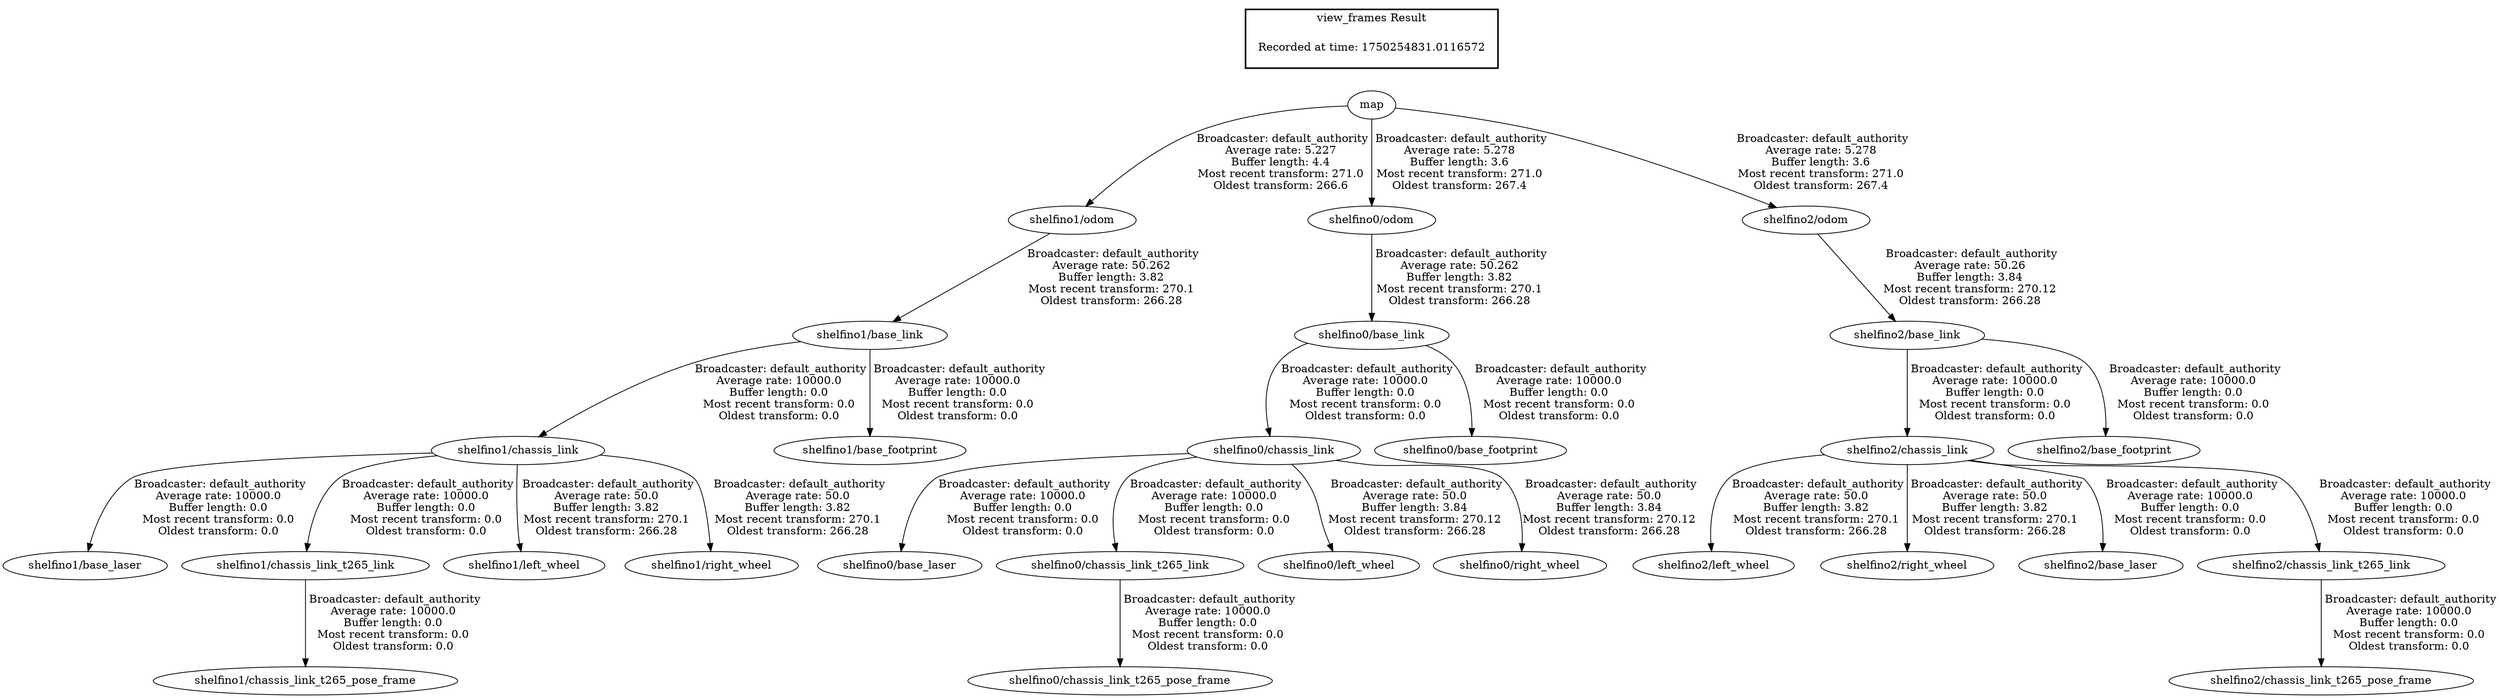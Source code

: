 digraph G {
"shelfino1/chassis_link" -> "shelfino1/base_laser"[label=" Broadcaster: default_authority\nAverage rate: 10000.0\nBuffer length: 0.0\nMost recent transform: 0.0\nOldest transform: 0.0\n"];
"shelfino1/base_link" -> "shelfino1/chassis_link"[label=" Broadcaster: default_authority\nAverage rate: 10000.0\nBuffer length: 0.0\nMost recent transform: 0.0\nOldest transform: 0.0\n"];
"shelfino1/base_link" -> "shelfino1/base_footprint"[label=" Broadcaster: default_authority\nAverage rate: 10000.0\nBuffer length: 0.0\nMost recent transform: 0.0\nOldest transform: 0.0\n"];
"shelfino1/odom" -> "shelfino1/base_link"[label=" Broadcaster: default_authority\nAverage rate: 50.262\nBuffer length: 3.82\nMost recent transform: 270.1\nOldest transform: 266.28\n"];
"shelfino1/chassis_link_t265_link" -> "shelfino1/chassis_link_t265_pose_frame"[label=" Broadcaster: default_authority\nAverage rate: 10000.0\nBuffer length: 0.0\nMost recent transform: 0.0\nOldest transform: 0.0\n"];
"shelfino1/chassis_link" -> "shelfino1/chassis_link_t265_link"[label=" Broadcaster: default_authority\nAverage rate: 10000.0\nBuffer length: 0.0\nMost recent transform: 0.0\nOldest transform: 0.0\n"];
"shelfino0/chassis_link" -> "shelfino0/base_laser"[label=" Broadcaster: default_authority\nAverage rate: 10000.0\nBuffer length: 0.0\nMost recent transform: 0.0\nOldest transform: 0.0\n"];
"shelfino0/base_link" -> "shelfino0/chassis_link"[label=" Broadcaster: default_authority\nAverage rate: 10000.0\nBuffer length: 0.0\nMost recent transform: 0.0\nOldest transform: 0.0\n"];
"shelfino0/base_link" -> "shelfino0/base_footprint"[label=" Broadcaster: default_authority\nAverage rate: 10000.0\nBuffer length: 0.0\nMost recent transform: 0.0\nOldest transform: 0.0\n"];
"shelfino0/odom" -> "shelfino0/base_link"[label=" Broadcaster: default_authority\nAverage rate: 50.262\nBuffer length: 3.82\nMost recent transform: 270.1\nOldest transform: 266.28\n"];
"shelfino0/chassis_link_t265_link" -> "shelfino0/chassis_link_t265_pose_frame"[label=" Broadcaster: default_authority\nAverage rate: 10000.0\nBuffer length: 0.0\nMost recent transform: 0.0\nOldest transform: 0.0\n"];
"shelfino0/chassis_link" -> "shelfino0/chassis_link_t265_link"[label=" Broadcaster: default_authority\nAverage rate: 10000.0\nBuffer length: 0.0\nMost recent transform: 0.0\nOldest transform: 0.0\n"];
"map" -> "shelfino0/odom"[label=" Broadcaster: default_authority\nAverage rate: 5.278\nBuffer length: 3.6\nMost recent transform: 271.0\nOldest transform: 267.4\n"];
"shelfino2/odom" -> "shelfino2/base_link"[label=" Broadcaster: default_authority\nAverage rate: 50.26\nBuffer length: 3.84\nMost recent transform: 270.12\nOldest transform: 266.28\n"];
"map" -> "shelfino2/odom"[label=" Broadcaster: default_authority\nAverage rate: 5.278\nBuffer length: 3.6\nMost recent transform: 271.0\nOldest transform: 267.4\n"];
"map" -> "shelfino1/odom"[label=" Broadcaster: default_authority\nAverage rate: 5.227\nBuffer length: 4.4\nMost recent transform: 271.0\nOldest transform: 266.6\n"];
"shelfino0/chassis_link" -> "shelfino0/left_wheel"[label=" Broadcaster: default_authority\nAverage rate: 50.0\nBuffer length: 3.84\nMost recent transform: 270.12\nOldest transform: 266.28\n"];
"shelfino0/chassis_link" -> "shelfino0/right_wheel"[label=" Broadcaster: default_authority\nAverage rate: 50.0\nBuffer length: 3.84\nMost recent transform: 270.12\nOldest transform: 266.28\n"];
"shelfino1/chassis_link" -> "shelfino1/left_wheel"[label=" Broadcaster: default_authority\nAverage rate: 50.0\nBuffer length: 3.82\nMost recent transform: 270.1\nOldest transform: 266.28\n"];
"shelfino1/chassis_link" -> "shelfino1/right_wheel"[label=" Broadcaster: default_authority\nAverage rate: 50.0\nBuffer length: 3.82\nMost recent transform: 270.1\nOldest transform: 266.28\n"];
"shelfino2/chassis_link" -> "shelfino2/left_wheel"[label=" Broadcaster: default_authority\nAverage rate: 50.0\nBuffer length: 3.82\nMost recent transform: 270.1\nOldest transform: 266.28\n"];
"shelfino2/base_link" -> "shelfino2/chassis_link"[label=" Broadcaster: default_authority\nAverage rate: 10000.0\nBuffer length: 0.0\nMost recent transform: 0.0\nOldest transform: 0.0\n"];
"shelfino2/chassis_link" -> "shelfino2/right_wheel"[label=" Broadcaster: default_authority\nAverage rate: 50.0\nBuffer length: 3.82\nMost recent transform: 270.1\nOldest transform: 266.28\n"];
"shelfino2/chassis_link" -> "shelfino2/base_laser"[label=" Broadcaster: default_authority\nAverage rate: 10000.0\nBuffer length: 0.0\nMost recent transform: 0.0\nOldest transform: 0.0\n"];
"shelfino2/base_link" -> "shelfino2/base_footprint"[label=" Broadcaster: default_authority\nAverage rate: 10000.0\nBuffer length: 0.0\nMost recent transform: 0.0\nOldest transform: 0.0\n"];
"shelfino2/chassis_link_t265_link" -> "shelfino2/chassis_link_t265_pose_frame"[label=" Broadcaster: default_authority\nAverage rate: 10000.0\nBuffer length: 0.0\nMost recent transform: 0.0\nOldest transform: 0.0\n"];
"shelfino2/chassis_link" -> "shelfino2/chassis_link_t265_link"[label=" Broadcaster: default_authority\nAverage rate: 10000.0\nBuffer length: 0.0\nMost recent transform: 0.0\nOldest transform: 0.0\n"];
edge [style=invis];
 subgraph cluster_legend { style=bold; color=black; label ="view_frames Result";
"Recorded at time: 1750254831.0116572"[ shape=plaintext ] ;
}->"map";
}